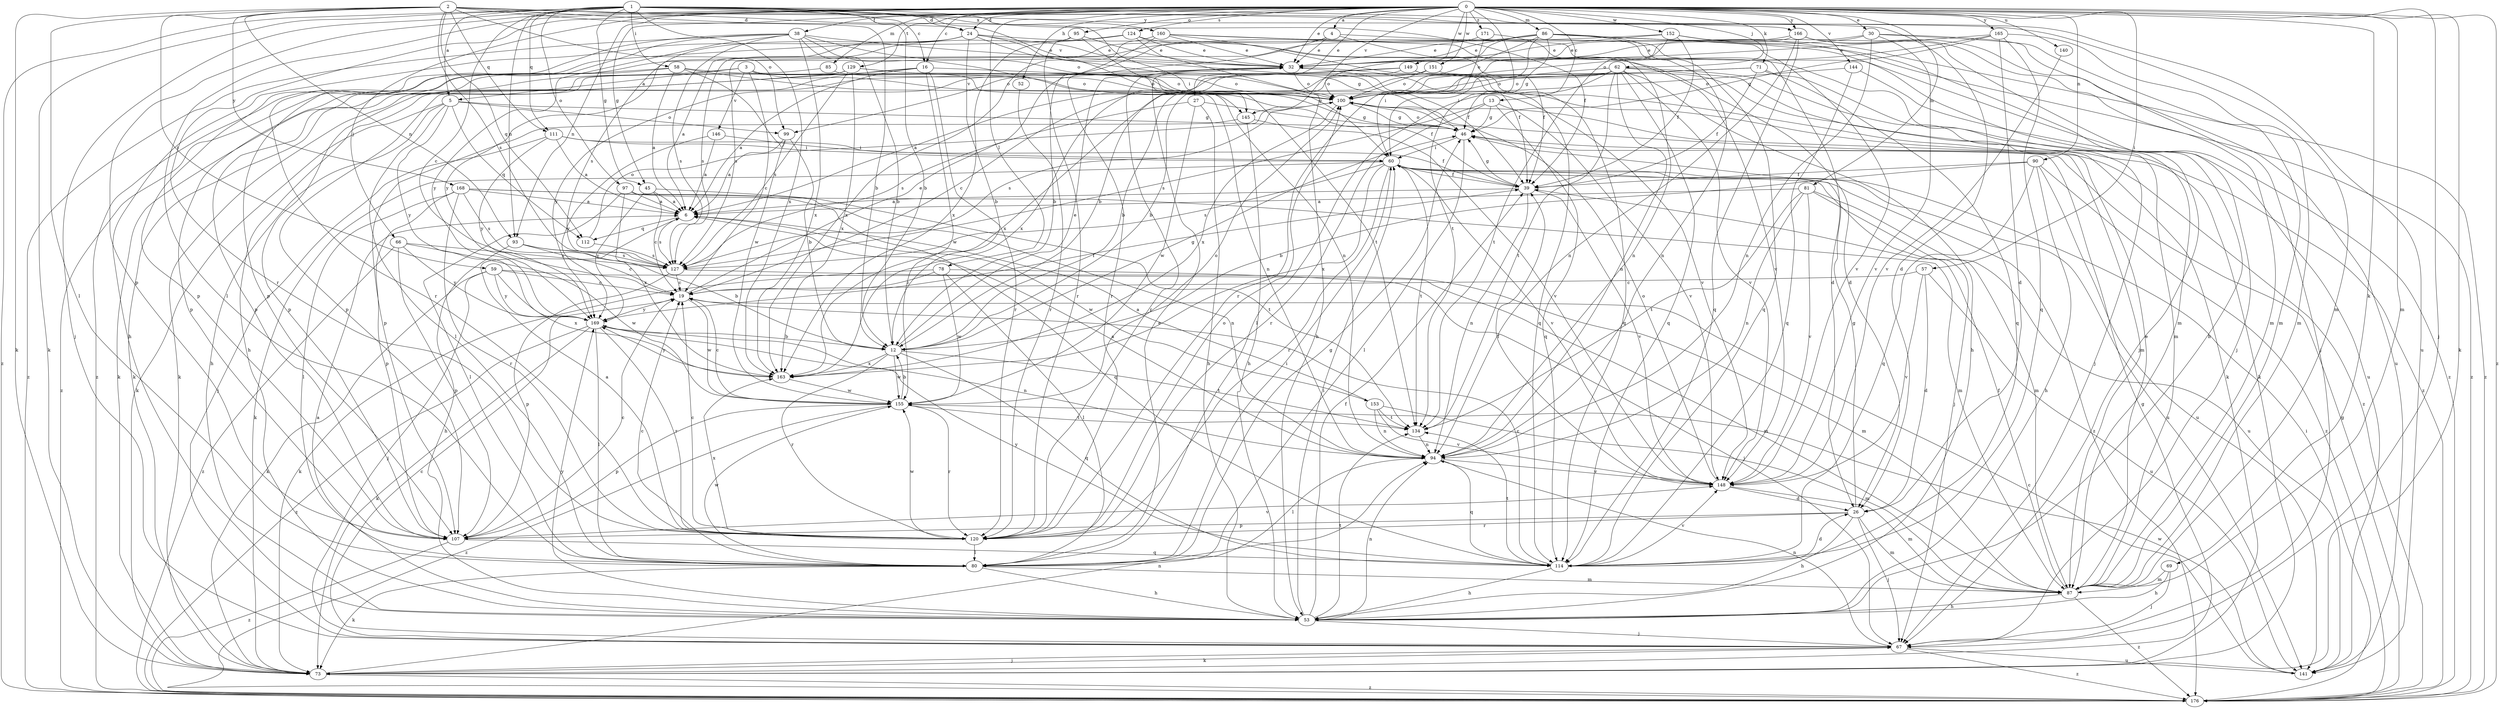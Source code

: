 strict digraph  {
0;
1;
2;
3;
4;
5;
6;
12;
13;
16;
19;
24;
26;
27;
30;
32;
38;
39;
45;
46;
52;
53;
57;
58;
59;
60;
62;
66;
67;
69;
71;
73;
78;
80;
81;
85;
86;
87;
90;
93;
94;
95;
97;
99;
100;
107;
111;
112;
114;
120;
124;
127;
129;
134;
140;
141;
144;
145;
146;
148;
149;
151;
152;
153;
155;
160;
163;
165;
166;
168;
169;
171;
176;
0 -> 4  [label=a];
0 -> 13  [label=c];
0 -> 16  [label=c];
0 -> 24  [label=d];
0 -> 27  [label=e];
0 -> 30  [label=e];
0 -> 32  [label=e];
0 -> 38  [label=f];
0 -> 45  [label=g];
0 -> 52  [label=h];
0 -> 57  [label=i];
0 -> 62  [label=j];
0 -> 66  [label=j];
0 -> 67  [label=j];
0 -> 69  [label=k];
0 -> 71  [label=k];
0 -> 73  [label=k];
0 -> 78  [label=l];
0 -> 80  [label=l];
0 -> 81  [label=m];
0 -> 85  [label=m];
0 -> 86  [label=m];
0 -> 87  [label=m];
0 -> 90  [label=n];
0 -> 93  [label=n];
0 -> 95  [label=o];
0 -> 107  [label=p];
0 -> 120  [label=r];
0 -> 124  [label=s];
0 -> 129  [label=t];
0 -> 134  [label=t];
0 -> 140  [label=u];
0 -> 144  [label=v];
0 -> 145  [label=v];
0 -> 149  [label=w];
0 -> 151  [label=w];
0 -> 152  [label=w];
0 -> 165  [label=y];
0 -> 166  [label=y];
0 -> 171  [label=z];
0 -> 176  [label=z];
1 -> 5  [label=a];
1 -> 12  [label=b];
1 -> 16  [label=c];
1 -> 19  [label=c];
1 -> 24  [label=d];
1 -> 39  [label=f];
1 -> 45  [label=g];
1 -> 58  [label=i];
1 -> 67  [label=j];
1 -> 73  [label=k];
1 -> 93  [label=n];
1 -> 97  [label=o];
1 -> 111  [label=q];
1 -> 141  [label=u];
1 -> 145  [label=v];
1 -> 160  [label=x];
1 -> 163  [label=x];
1 -> 166  [label=y];
1 -> 176  [label=z];
2 -> 12  [label=b];
2 -> 24  [label=d];
2 -> 26  [label=d];
2 -> 59  [label=i];
2 -> 60  [label=i];
2 -> 73  [label=k];
2 -> 80  [label=l];
2 -> 87  [label=m];
2 -> 93  [label=n];
2 -> 99  [label=o];
2 -> 111  [label=q];
2 -> 112  [label=q];
2 -> 127  [label=s];
2 -> 168  [label=y];
3 -> 5  [label=a];
3 -> 19  [label=c];
3 -> 39  [label=f];
3 -> 73  [label=k];
3 -> 145  [label=v];
3 -> 146  [label=v];
3 -> 148  [label=v];
4 -> 32  [label=e];
4 -> 39  [label=f];
4 -> 99  [label=o];
4 -> 120  [label=r];
4 -> 176  [label=z];
5 -> 46  [label=g];
5 -> 53  [label=h];
5 -> 73  [label=k];
5 -> 80  [label=l];
5 -> 99  [label=o];
5 -> 112  [label=q];
5 -> 169  [label=y];
6 -> 112  [label=q];
6 -> 127  [label=s];
6 -> 153  [label=w];
12 -> 32  [label=e];
12 -> 46  [label=g];
12 -> 114  [label=q];
12 -> 120  [label=r];
12 -> 134  [label=t];
12 -> 155  [label=w];
12 -> 163  [label=x];
13 -> 46  [label=g];
13 -> 114  [label=q];
13 -> 120  [label=r];
13 -> 127  [label=s];
13 -> 148  [label=v];
16 -> 6  [label=a];
16 -> 53  [label=h];
16 -> 73  [label=k];
16 -> 100  [label=o];
16 -> 120  [label=r];
16 -> 155  [label=w];
19 -> 32  [label=e];
19 -> 155  [label=w];
19 -> 169  [label=y];
24 -> 6  [label=a];
24 -> 12  [label=b];
24 -> 32  [label=e];
24 -> 39  [label=f];
24 -> 46  [label=g];
24 -> 53  [label=h];
24 -> 87  [label=m];
24 -> 127  [label=s];
26 -> 46  [label=g];
26 -> 53  [label=h];
26 -> 67  [label=j];
26 -> 87  [label=m];
26 -> 107  [label=p];
26 -> 120  [label=r];
27 -> 46  [label=g];
27 -> 53  [label=h];
27 -> 127  [label=s];
27 -> 155  [label=w];
30 -> 32  [label=e];
30 -> 67  [label=j];
30 -> 87  [label=m];
30 -> 94  [label=n];
30 -> 120  [label=r];
30 -> 148  [label=v];
32 -> 100  [label=o];
32 -> 107  [label=p];
32 -> 114  [label=q];
32 -> 120  [label=r];
38 -> 12  [label=b];
38 -> 32  [label=e];
38 -> 94  [label=n];
38 -> 100  [label=o];
38 -> 107  [label=p];
38 -> 120  [label=r];
38 -> 127  [label=s];
38 -> 163  [label=x];
38 -> 169  [label=y];
38 -> 176  [label=z];
39 -> 6  [label=a];
39 -> 46  [label=g];
39 -> 94  [label=n];
39 -> 148  [label=v];
45 -> 6  [label=a];
45 -> 19  [label=c];
45 -> 134  [label=t];
45 -> 169  [label=y];
46 -> 60  [label=i];
46 -> 80  [label=l];
46 -> 100  [label=o];
52 -> 120  [label=r];
53 -> 6  [label=a];
53 -> 39  [label=f];
53 -> 60  [label=i];
53 -> 67  [label=j];
53 -> 94  [label=n];
53 -> 134  [label=t];
53 -> 169  [label=y];
57 -> 19  [label=c];
57 -> 26  [label=d];
57 -> 141  [label=u];
57 -> 148  [label=v];
58 -> 6  [label=a];
58 -> 94  [label=n];
58 -> 100  [label=o];
58 -> 107  [label=p];
58 -> 155  [label=w];
58 -> 176  [label=z];
59 -> 19  [label=c];
59 -> 67  [label=j];
59 -> 73  [label=k];
59 -> 87  [label=m];
59 -> 163  [label=x];
59 -> 169  [label=y];
60 -> 39  [label=f];
60 -> 67  [label=j];
60 -> 73  [label=k];
60 -> 120  [label=r];
60 -> 127  [label=s];
60 -> 134  [label=t];
60 -> 141  [label=u];
60 -> 148  [label=v];
60 -> 163  [label=x];
60 -> 176  [label=z];
62 -> 12  [label=b];
62 -> 19  [label=c];
62 -> 53  [label=h];
62 -> 67  [label=j];
62 -> 80  [label=l];
62 -> 87  [label=m];
62 -> 94  [label=n];
62 -> 100  [label=o];
62 -> 114  [label=q];
62 -> 134  [label=t];
62 -> 148  [label=v];
62 -> 163  [label=x];
66 -> 107  [label=p];
66 -> 127  [label=s];
66 -> 155  [label=w];
66 -> 169  [label=y];
66 -> 176  [label=z];
67 -> 19  [label=c];
67 -> 73  [label=k];
67 -> 94  [label=n];
67 -> 141  [label=u];
67 -> 176  [label=z];
69 -> 53  [label=h];
69 -> 67  [label=j];
69 -> 87  [label=m];
71 -> 12  [label=b];
71 -> 39  [label=f];
71 -> 100  [label=o];
71 -> 114  [label=q];
71 -> 176  [label=z];
73 -> 46  [label=g];
73 -> 67  [label=j];
73 -> 94  [label=n];
73 -> 176  [label=z];
78 -> 19  [label=c];
78 -> 67  [label=j];
78 -> 73  [label=k];
78 -> 80  [label=l];
78 -> 155  [label=w];
80 -> 19  [label=c];
80 -> 32  [label=e];
80 -> 46  [label=g];
80 -> 53  [label=h];
80 -> 60  [label=i];
80 -> 73  [label=k];
80 -> 87  [label=m];
80 -> 155  [label=w];
81 -> 6  [label=a];
81 -> 87  [label=m];
81 -> 94  [label=n];
81 -> 134  [label=t];
81 -> 141  [label=u];
81 -> 148  [label=v];
85 -> 100  [label=o];
85 -> 107  [label=p];
86 -> 12  [label=b];
86 -> 32  [label=e];
86 -> 46  [label=g];
86 -> 60  [label=i];
86 -> 67  [label=j];
86 -> 94  [label=n];
86 -> 100  [label=o];
86 -> 114  [label=q];
86 -> 148  [label=v];
86 -> 169  [label=y];
86 -> 176  [label=z];
87 -> 32  [label=e];
87 -> 39  [label=f];
87 -> 53  [label=h];
87 -> 176  [label=z];
90 -> 12  [label=b];
90 -> 39  [label=f];
90 -> 53  [label=h];
90 -> 114  [label=q];
90 -> 141  [label=u];
90 -> 176  [label=z];
93 -> 12  [label=b];
93 -> 19  [label=c];
93 -> 53  [label=h];
93 -> 127  [label=s];
94 -> 6  [label=a];
94 -> 80  [label=l];
94 -> 114  [label=q];
94 -> 148  [label=v];
95 -> 32  [label=e];
95 -> 120  [label=r];
95 -> 134  [label=t];
95 -> 176  [label=z];
97 -> 6  [label=a];
97 -> 80  [label=l];
97 -> 87  [label=m];
97 -> 163  [label=x];
99 -> 6  [label=a];
99 -> 12  [label=b];
100 -> 46  [label=g];
100 -> 87  [label=m];
100 -> 127  [label=s];
100 -> 163  [label=x];
100 -> 176  [label=z];
107 -> 19  [label=c];
107 -> 114  [label=q];
107 -> 148  [label=v];
107 -> 176  [label=z];
111 -> 6  [label=a];
111 -> 39  [label=f];
111 -> 60  [label=i];
111 -> 67  [label=j];
111 -> 169  [label=y];
112 -> 100  [label=o];
112 -> 127  [label=s];
114 -> 19  [label=c];
114 -> 26  [label=d];
114 -> 53  [label=h];
114 -> 134  [label=t];
114 -> 148  [label=v];
114 -> 169  [label=y];
120 -> 6  [label=a];
120 -> 19  [label=c];
120 -> 80  [label=l];
120 -> 100  [label=o];
120 -> 155  [label=w];
120 -> 163  [label=x];
124 -> 26  [label=d];
124 -> 32  [label=e];
124 -> 53  [label=h];
124 -> 127  [label=s];
124 -> 163  [label=x];
127 -> 19  [label=c];
127 -> 87  [label=m];
127 -> 107  [label=p];
129 -> 46  [label=g];
129 -> 73  [label=k];
129 -> 100  [label=o];
129 -> 107  [label=p];
129 -> 127  [label=s];
129 -> 163  [label=x];
134 -> 94  [label=n];
140 -> 148  [label=v];
141 -> 19  [label=c];
141 -> 155  [label=w];
144 -> 100  [label=o];
144 -> 114  [label=q];
144 -> 141  [label=u];
145 -> 53  [label=h];
145 -> 107  [label=p];
145 -> 148  [label=v];
146 -> 6  [label=a];
146 -> 60  [label=i];
146 -> 169  [label=y];
148 -> 26  [label=d];
148 -> 39  [label=f];
148 -> 87  [label=m];
148 -> 100  [label=o];
149 -> 73  [label=k];
149 -> 100  [label=o];
149 -> 114  [label=q];
149 -> 163  [label=x];
149 -> 169  [label=y];
151 -> 6  [label=a];
151 -> 73  [label=k];
151 -> 100  [label=o];
152 -> 32  [label=e];
152 -> 39  [label=f];
152 -> 53  [label=h];
152 -> 127  [label=s];
152 -> 134  [label=t];
152 -> 176  [label=z];
153 -> 6  [label=a];
153 -> 87  [label=m];
153 -> 94  [label=n];
153 -> 134  [label=t];
153 -> 148  [label=v];
155 -> 12  [label=b];
155 -> 19  [label=c];
155 -> 100  [label=o];
155 -> 107  [label=p];
155 -> 120  [label=r];
155 -> 134  [label=t];
155 -> 176  [label=z];
160 -> 12  [label=b];
160 -> 26  [label=d];
160 -> 32  [label=e];
160 -> 39  [label=f];
160 -> 148  [label=v];
160 -> 163  [label=x];
163 -> 155  [label=w];
163 -> 169  [label=y];
165 -> 26  [label=d];
165 -> 32  [label=e];
165 -> 46  [label=g];
165 -> 87  [label=m];
165 -> 100  [label=o];
165 -> 114  [label=q];
166 -> 32  [label=e];
166 -> 67  [label=j];
166 -> 87  [label=m];
166 -> 94  [label=n];
166 -> 107  [label=p];
166 -> 114  [label=q];
166 -> 141  [label=u];
168 -> 6  [label=a];
168 -> 80  [label=l];
168 -> 94  [label=n];
168 -> 107  [label=p];
168 -> 114  [label=q];
168 -> 120  [label=r];
168 -> 127  [label=s];
169 -> 12  [label=b];
169 -> 39  [label=f];
169 -> 73  [label=k];
169 -> 80  [label=l];
169 -> 94  [label=n];
169 -> 120  [label=r];
169 -> 176  [label=z];
171 -> 32  [label=e];
171 -> 60  [label=i];
171 -> 94  [label=n];
176 -> 46  [label=g];
176 -> 60  [label=i];
}
